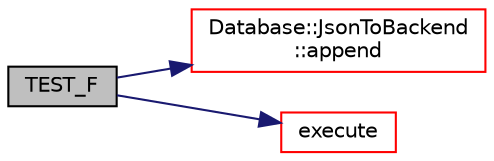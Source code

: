 digraph "TEST_F"
{
 // LATEX_PDF_SIZE
  edge [fontname="Helvetica",fontsize="10",labelfontname="Helvetica",labelfontsize="10"];
  node [fontname="Helvetica",fontsize="10",shape=record];
  rankdir="LR";
  Node1 [label="TEST_F",height=0.2,width=0.4,color="black", fillcolor="grey75", style="filled", fontcolor="black",tooltip=" "];
  Node1 -> Node2 [color="midnightblue",fontsize="10",style="solid",fontname="Helvetica"];
  Node2 [label="Database::JsonToBackend\l::append",height=0.2,width=0.4,color="red", fillcolor="white", style="filled",URL="$class_database_1_1_json_to_backend.html#ab744bf1c43927230180e91b5f7ab599d",tooltip=" "];
  Node1 -> Node4 [color="midnightblue",fontsize="10",style="solid",fontname="Helvetica"];
  Node4 [label="execute",height=0.2,width=0.4,color="red", fillcolor="white", style="filled",URL="$task__executor__utils_8hpp.html#a865cfc2f4876f4fec6dea07219b07a7d",tooltip=" "];
}
